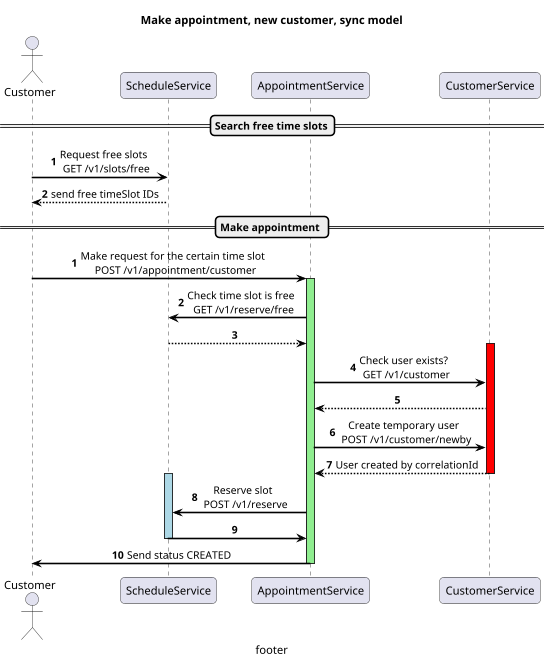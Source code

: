 @startuml
title Make appointment, new customer, sync model
caption footer
scale 0.8

hide unlinked

autonumber
skinparam {
    BackgroundColor white
    ArrowColor black
    ArrowThickness 2
    RoundCorner 10
    DefaultTextAlignment center
}
actor Customer as customer order 10
actor Administrator as admin
participant ScheduleService as sched_svc order 10
participant AppointmentService as app_svc order 15
participant CustomerService as cust_svc order 20
participant NotificationService as notif_svc order 25

== Search free time slots==
customer -> sched_svc : Request free slots \n GET /v1/slots/free
sched_svc --> customer : send free timeSlot IDs

== Make appointment ==
autonumber 1
customer -> app_svc : Make request for the certain time slot \n POST /v1/appointment/customer
activate app_svc #lightgreen
app_svc -> sched_svc : Check time slot is free \n GET /v1/reserve/free
sched_svc --> app_svc :

activate cust_svc #red
app_svc -> cust_svc : Check user exists? \n GET /v1/customer
cust_svc --> app_svc :
app_svc -> cust_svc : Create temporary user \n POST /v1/customer/newby
cust_svc --> app_svc : User created by correlationId
deactivate cust_svc

activate sched_svc #lightblue
app_svc -> sched_svc: Reserve slot \n POST /v1/reserve
sched_svc -> app_svc:
deactivate sched_svc

app_svc -> customer : Send status CREATED
deactivate app_svc

@enduml